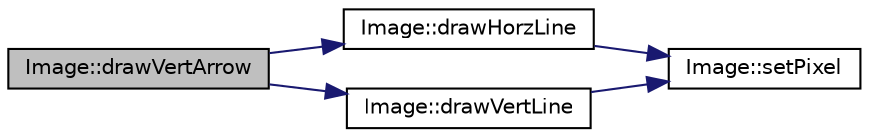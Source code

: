digraph "Image::drawVertArrow"
{
 // LATEX_PDF_SIZE
  edge [fontname="Helvetica",fontsize="10",labelfontname="Helvetica",labelfontsize="10"];
  node [fontname="Helvetica",fontsize="10",shape=record];
  rankdir="LR";
  Node1 [label="Image::drawVertArrow",height=0.2,width=0.4,color="black", fillcolor="grey75", style="filled", fontcolor="black",tooltip=" "];
  Node1 -> Node2 [color="midnightblue",fontsize="10",style="solid",fontname="Helvetica"];
  Node2 [label="Image::drawHorzLine",height=0.2,width=0.4,color="black", fillcolor="white", style="filled",URL="$classImage.html#aa05e82338cdada0f1d12ca338e96ddfc",tooltip=" "];
  Node2 -> Node3 [color="midnightblue",fontsize="10",style="solid",fontname="Helvetica"];
  Node3 [label="Image::setPixel",height=0.2,width=0.4,color="black", fillcolor="white", style="filled",URL="$classImage.html#a2cf00201a01a7abead6f33b923afd1ca",tooltip=" "];
  Node1 -> Node4 [color="midnightblue",fontsize="10",style="solid",fontname="Helvetica"];
  Node4 [label="Image::drawVertLine",height=0.2,width=0.4,color="black", fillcolor="white", style="filled",URL="$classImage.html#aafce8f135d4b02f0375c2b100dbbabd6",tooltip=" "];
  Node4 -> Node3 [color="midnightblue",fontsize="10",style="solid",fontname="Helvetica"];
}
